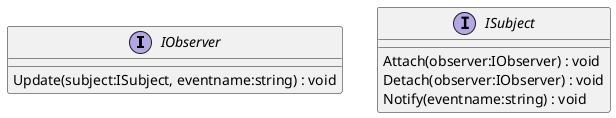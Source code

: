 @startuml
interface IObserver {
    Update(subject:ISubject, eventname:string) : void
}
interface ISubject {
    Attach(observer:IObserver) : void
    Detach(observer:IObserver) : void
    Notify(eventname:string) : void
}
@enduml
